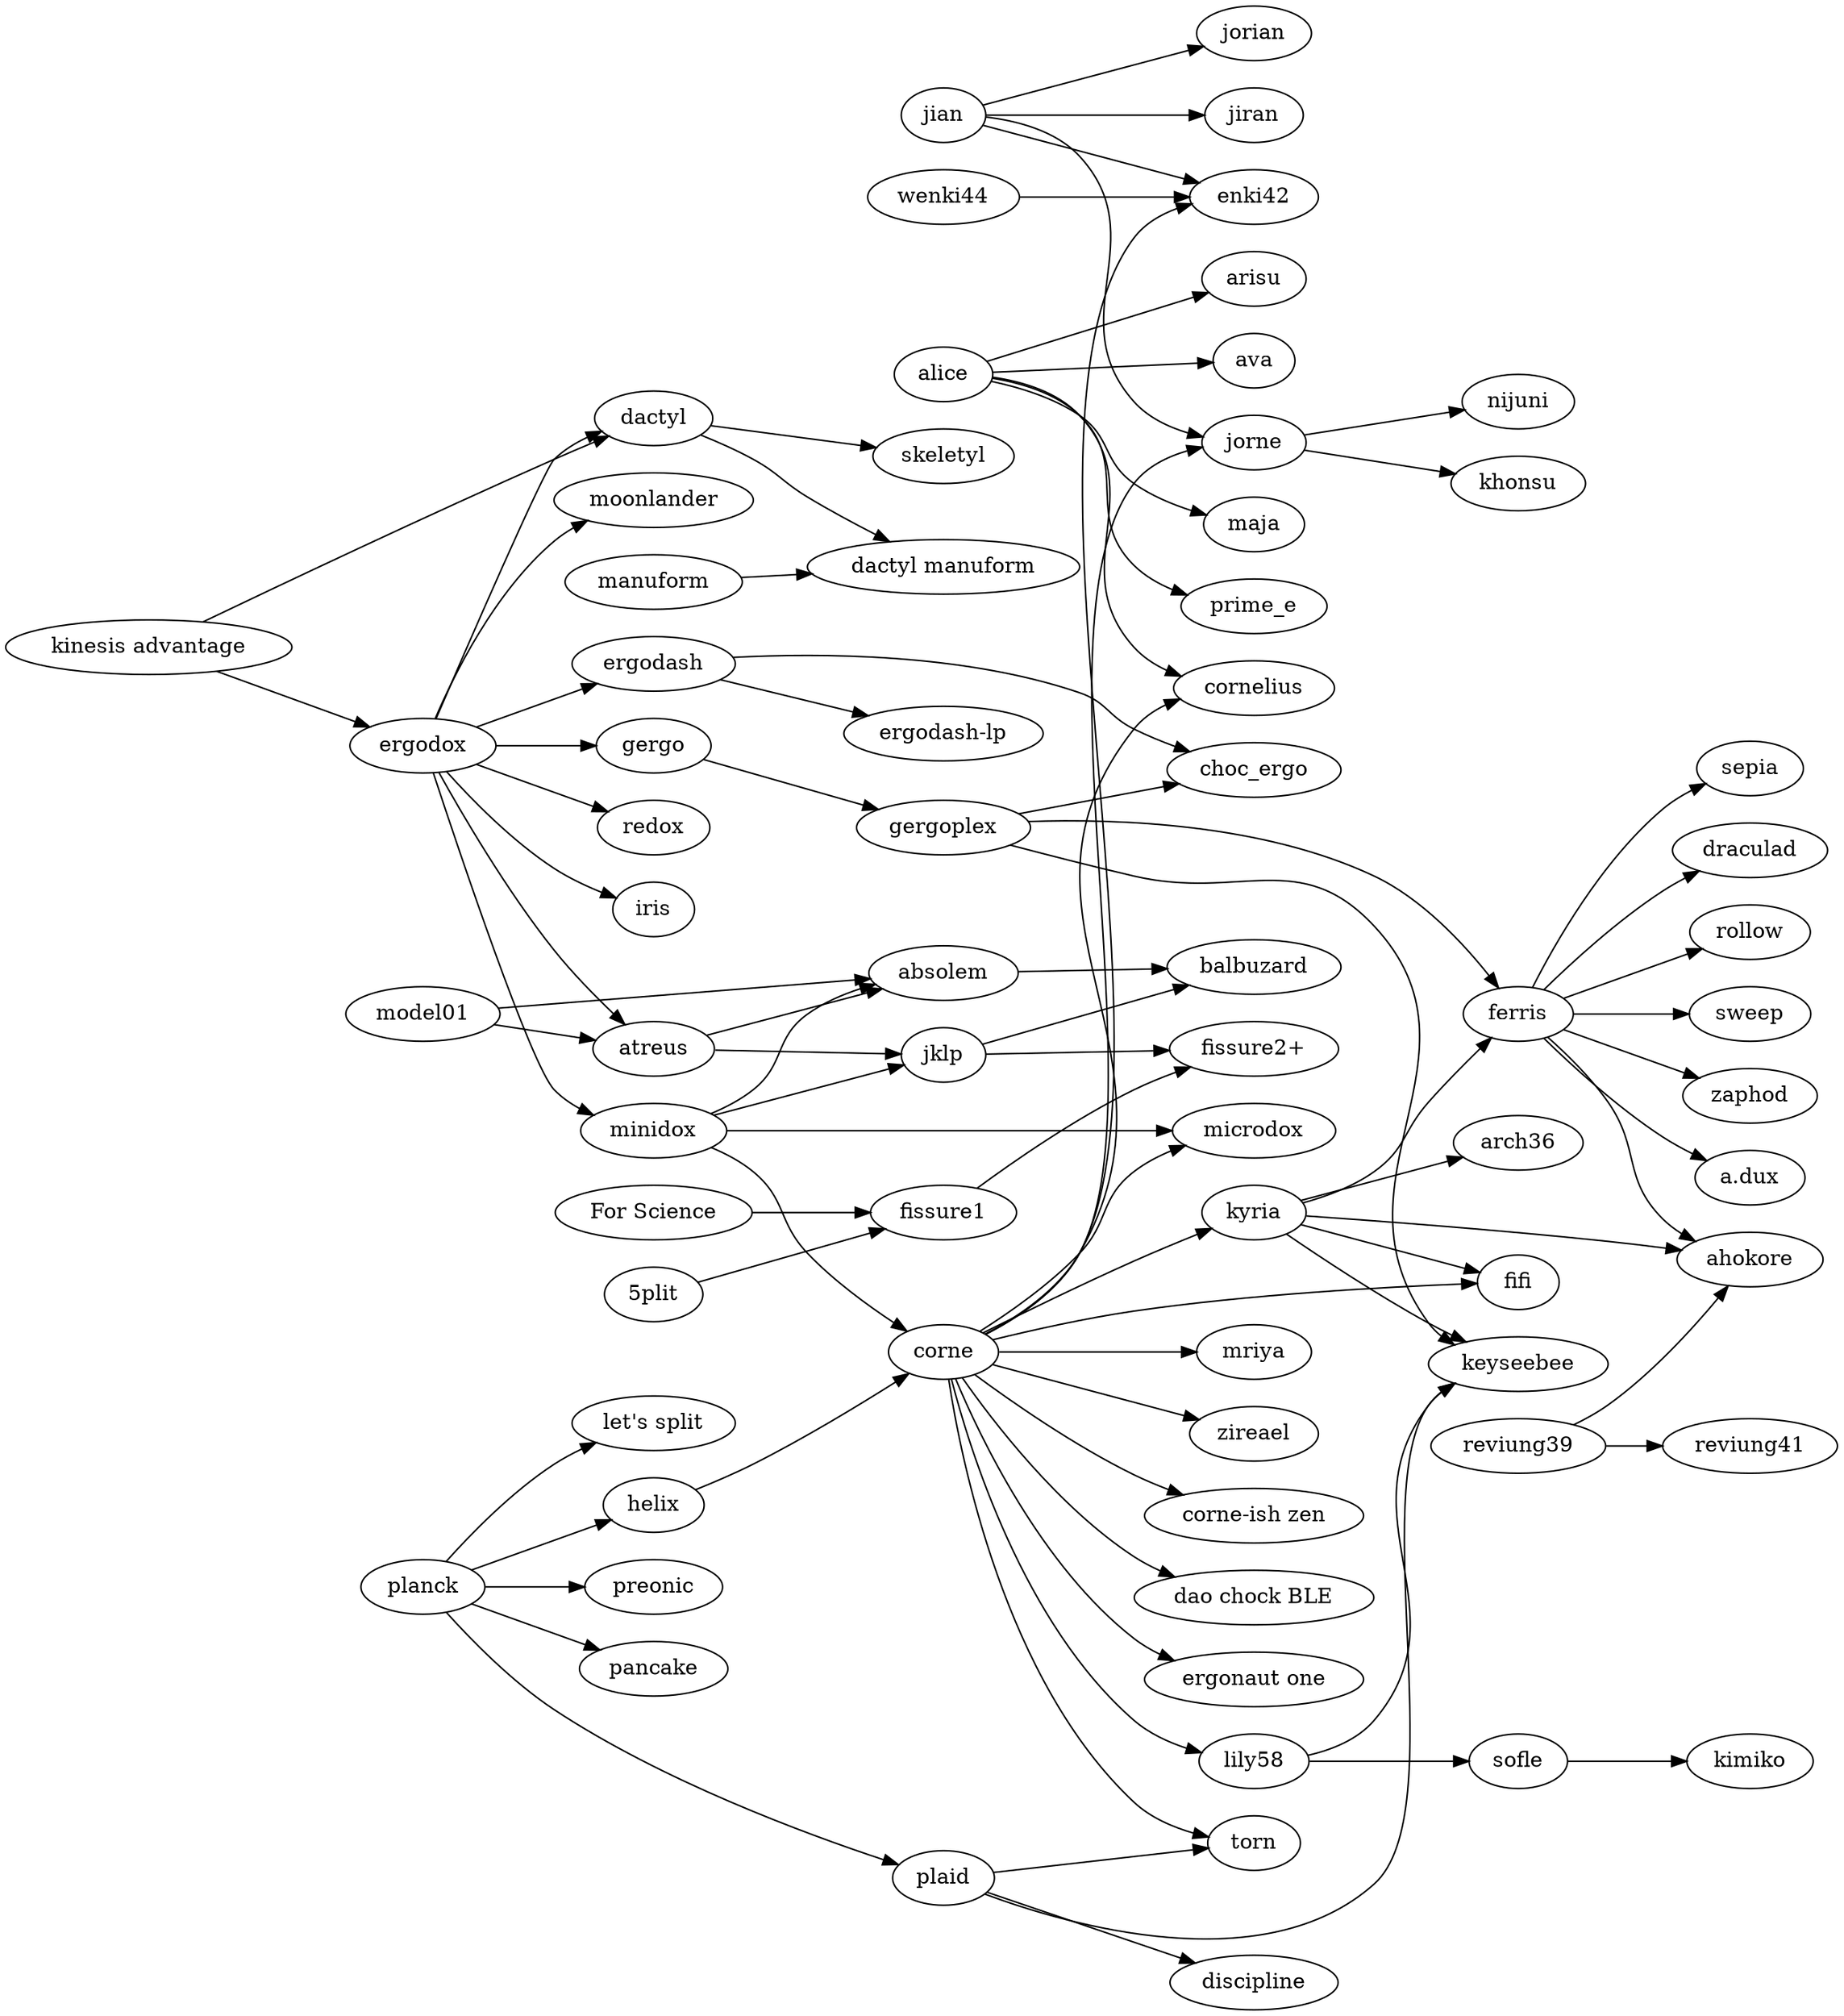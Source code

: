 digraph {
  rankdir=LR;

  subgraph splits {
    helix -> corne;
    wenki44 -> enki42;

    jian -> {
      jorian;
      jorne;
      jiran;
      enki42;
    }

    jorne -> {
      nijuni;
      khonsu;
    }

    corne -> {
      "corne-ish zen";
      cornelius;
      fifi;
      kyria;
      lily58;
      microdox;
      torn;
      jorne;
      "dao chock BLE";
      "ergonaut one";
      mriya;
      zireael;
      enki42;
    };

    lily58 -> {
      keyseebee;
      sofle;
    };

    kyria -> {
        ahokore;
        arch36;
        ferris;
        fifi;
        keyseebee;
    };

    "kinesis advantage" -> {
      ergodox;
      dactyl;
    };

    ergodox -> {
      atreus;
      dactyl;
      ergodash;
      gergo;
      iris;
      minidox;
      moonlander;
      redox;
    };

    ergodash -> {
      "ergodash-lp";
      choc_ergo;
    };

    gergo -> gergoplex;
    gergoplex -> {
      choc_ergo;
      ferris;
      keyseebee;
    };

    ferris -> {
      ahokore;
      sepia;
      draculad;
      rollow;
      sweep;
      zaphod;
      "a.dux";
    };

    manuform -> "dactyl manuform";

    minidox -> {
      absolem;
      corne;
      microdox;
      jklp;
    };

    model01 -> {
      absolem;
      atreus;
    };

    sofle -> kimiko;

    "5plit" -> "fissure1";
    "For Science" -> "fissure1";
    fissure1 -> "fissure2+";
    jklp -> "fissure2+";
  }

  subgraph unibody {
    atreus -> {
      absolem;
      jklp;
    };
    jklp -> balbuzard;
    absolem -> balbuzard;
    reviung39 -> {
      ahokore;
      reviung41;
    };
  };

  subgraph ortholinear {
    plaid -> {
      discipline;
      keyseebee;
      torn;
    };
    planck -> {
      helix;
      "let's split";
      plaid;
      preonic;
      pancake;
    };
  }

  subgraph {
    dactyl -> {
      "dactyl manuform";
      skeletyl;
    }
  }

  subgraph alicefamily {
    alice -> {
      arisu;
      ava;
      cornelius;
      maja;
      prime_e;
    }
  }
}
